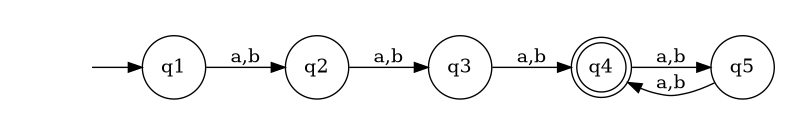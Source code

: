 digraph {
	rankdir=LR;
	margin=0.2;
	size=5;
	node [margin=0.1 shape=circle];
	q4[margin=0 shape=doublecircle];
	" "[color=white width=0];
	" " -> q1;
	q1 -> q2 [label="a,b"];
	q2 -> q3 [label="a,b"];
	q3 -> q4 [label="a,b"];
	q4 -> q5 [label="a,b"];
	q5 -> q4 [label="a,b"];
}
